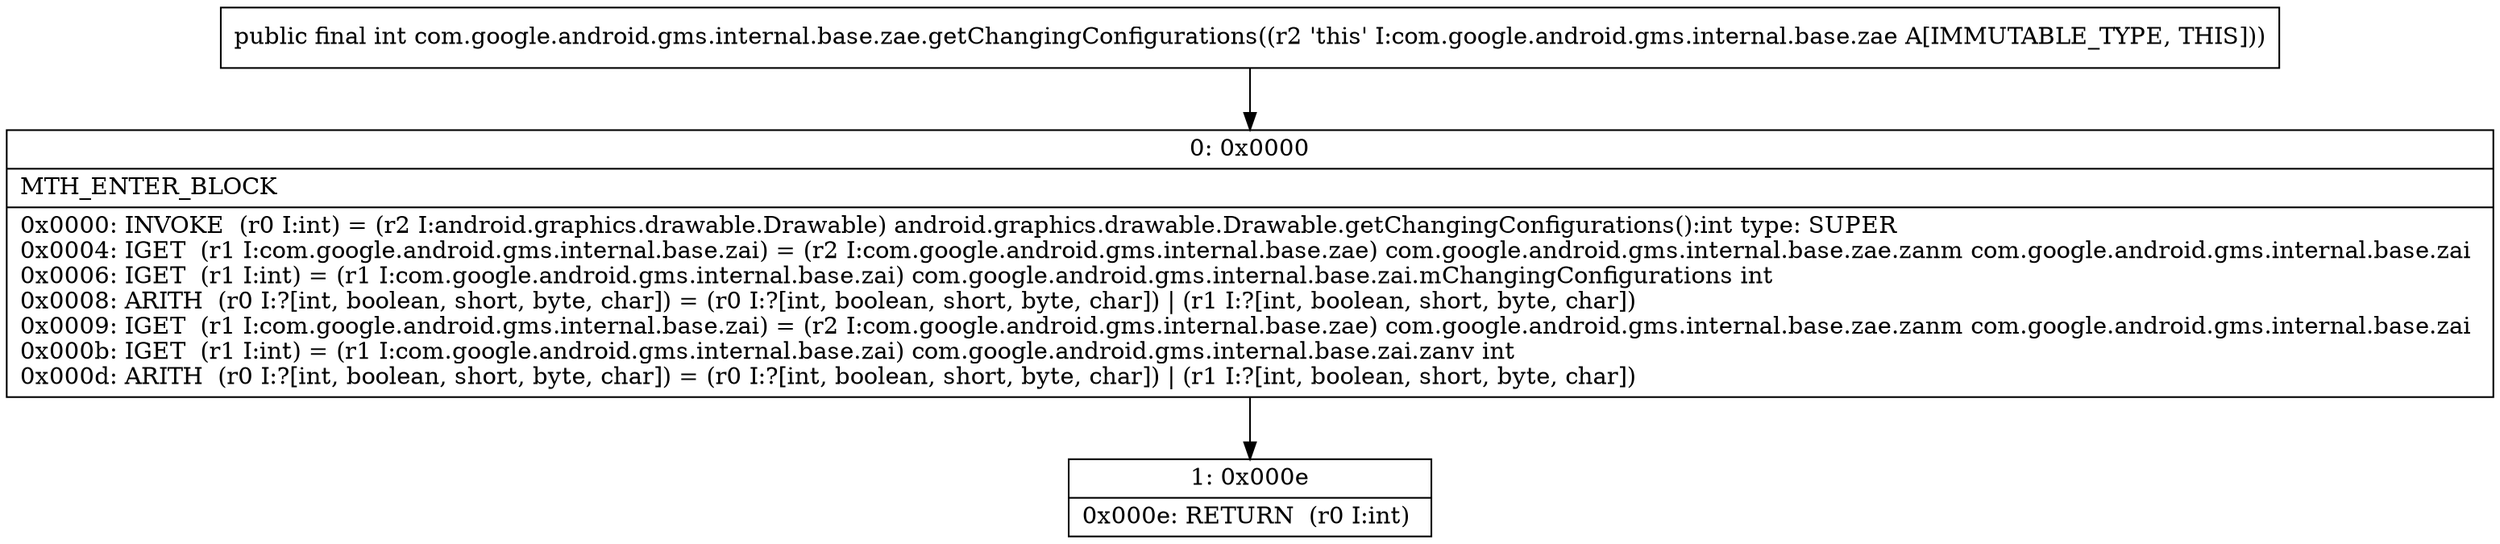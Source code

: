 digraph "CFG forcom.google.android.gms.internal.base.zae.getChangingConfigurations()I" {
Node_0 [shape=record,label="{0\:\ 0x0000|MTH_ENTER_BLOCK\l|0x0000: INVOKE  (r0 I:int) = (r2 I:android.graphics.drawable.Drawable) android.graphics.drawable.Drawable.getChangingConfigurations():int type: SUPER \l0x0004: IGET  (r1 I:com.google.android.gms.internal.base.zai) = (r2 I:com.google.android.gms.internal.base.zae) com.google.android.gms.internal.base.zae.zanm com.google.android.gms.internal.base.zai \l0x0006: IGET  (r1 I:int) = (r1 I:com.google.android.gms.internal.base.zai) com.google.android.gms.internal.base.zai.mChangingConfigurations int \l0x0008: ARITH  (r0 I:?[int, boolean, short, byte, char]) = (r0 I:?[int, boolean, short, byte, char]) \| (r1 I:?[int, boolean, short, byte, char]) \l0x0009: IGET  (r1 I:com.google.android.gms.internal.base.zai) = (r2 I:com.google.android.gms.internal.base.zae) com.google.android.gms.internal.base.zae.zanm com.google.android.gms.internal.base.zai \l0x000b: IGET  (r1 I:int) = (r1 I:com.google.android.gms.internal.base.zai) com.google.android.gms.internal.base.zai.zanv int \l0x000d: ARITH  (r0 I:?[int, boolean, short, byte, char]) = (r0 I:?[int, boolean, short, byte, char]) \| (r1 I:?[int, boolean, short, byte, char]) \l}"];
Node_1 [shape=record,label="{1\:\ 0x000e|0x000e: RETURN  (r0 I:int) \l}"];
MethodNode[shape=record,label="{public final int com.google.android.gms.internal.base.zae.getChangingConfigurations((r2 'this' I:com.google.android.gms.internal.base.zae A[IMMUTABLE_TYPE, THIS])) }"];
MethodNode -> Node_0;
Node_0 -> Node_1;
}

